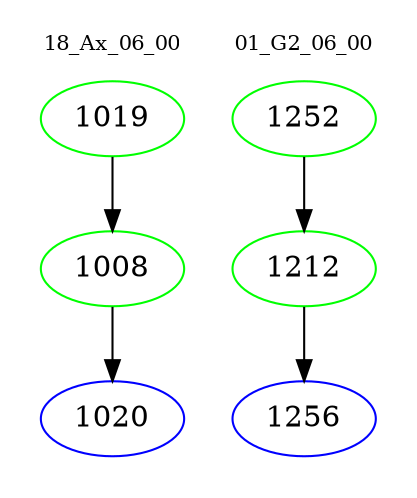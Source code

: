 digraph{
subgraph cluster_0 {
color = white
label = "18_Ax_06_00";
fontsize=10;
T0_1019 [label="1019", color="green"]
T0_1019 -> T0_1008 [color="black"]
T0_1008 [label="1008", color="green"]
T0_1008 -> T0_1020 [color="black"]
T0_1020 [label="1020", color="blue"]
}
subgraph cluster_1 {
color = white
label = "01_G2_06_00";
fontsize=10;
T1_1252 [label="1252", color="green"]
T1_1252 -> T1_1212 [color="black"]
T1_1212 [label="1212", color="green"]
T1_1212 -> T1_1256 [color="black"]
T1_1256 [label="1256", color="blue"]
}
}
